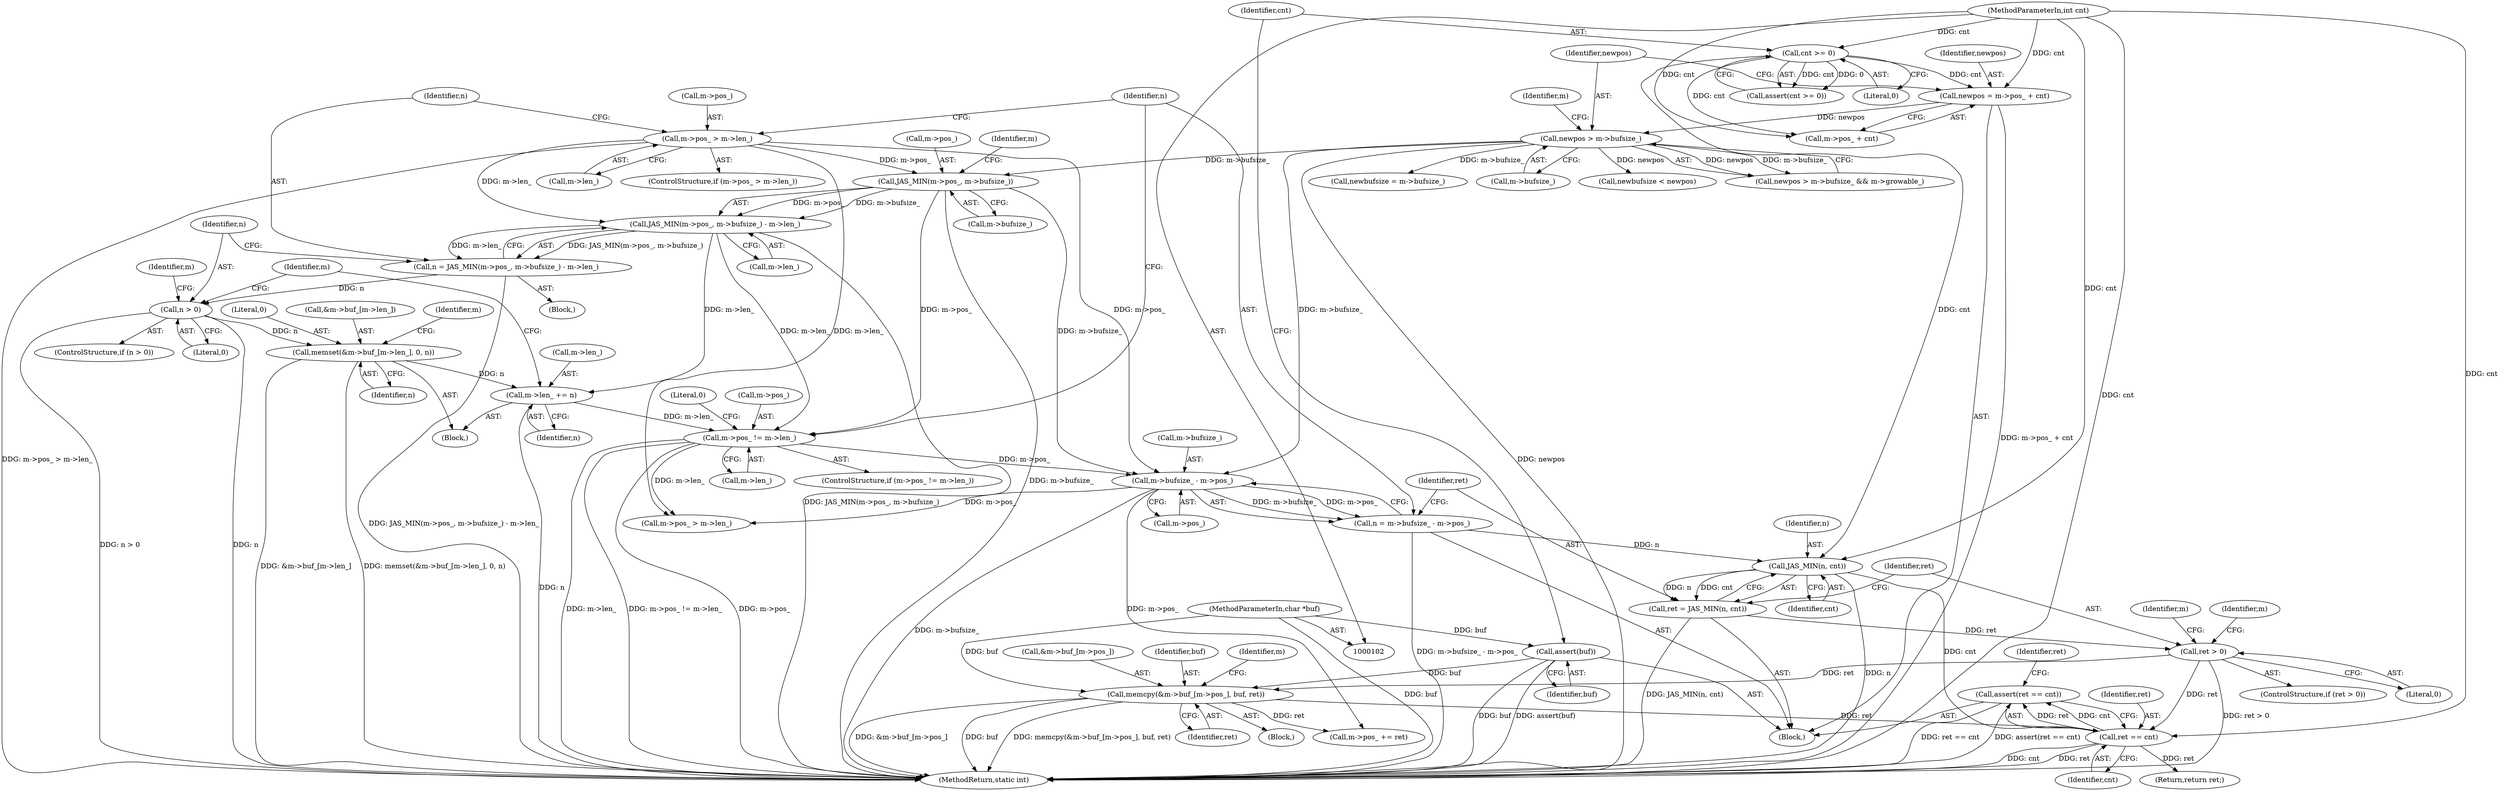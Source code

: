 digraph "0_jasper_634ce8e8a5accc0fa05dd2c20d42b4749d4b2735_7@API" {
"1000289" [label="(Call,assert(ret == cnt))"];
"1000290" [label="(Call,ret == cnt)"];
"1000253" [label="(Call,ret > 0)"];
"1000247" [label="(Call,ret = JAS_MIN(n, cnt))"];
"1000249" [label="(Call,JAS_MIN(n, cnt))"];
"1000238" [label="(Call,n = m->bufsize_ - m->pos_)"];
"1000240" [label="(Call,m->bufsize_ - m->pos_)"];
"1000196" [label="(Call,JAS_MIN(m->pos_, m->bufsize_))"];
"1000185" [label="(Call,m->pos_ > m->len_)"];
"1000141" [label="(Call,newpos > m->bufsize_)"];
"1000132" [label="(Call,newpos = m->pos_ + cnt)"];
"1000120" [label="(Call,cnt >= 0)"];
"1000105" [label="(MethodParameterIn,int cnt)"];
"1000228" [label="(Call,m->pos_ != m->len_)"];
"1000222" [label="(Call,m->len_ += n)"];
"1000211" [label="(Call,memset(&m->buf_[m->len_], 0, n))"];
"1000207" [label="(Call,n > 0)"];
"1000193" [label="(Call,n = JAS_MIN(m->pos_, m->bufsize_) - m->len_)"];
"1000195" [label="(Call,JAS_MIN(m->pos_, m->bufsize_) - m->len_)"];
"1000257" [label="(Call,memcpy(&m->buf_[m->pos_], buf, ret))"];
"1000117" [label="(Call,assert(buf))"];
"1000104" [label="(MethodParameterIn,char *buf)"];
"1000290" [label="(Call,ret == cnt)"];
"1000268" [label="(Call,m->pos_ += ret)"];
"1000270" [label="(Identifier,m)"];
"1000249" [label="(Call,JAS_MIN(n, cnt))"];
"1000105" [label="(MethodParameterIn,int cnt)"];
"1000256" [label="(Block,)"];
"1000203" [label="(Call,m->len_)"];
"1000192" [label="(Block,)"];
"1000241" [label="(Call,m->bufsize_)"];
"1000185" [label="(Call,m->pos_ > m->len_)"];
"1000140" [label="(Call,newpos > m->bufsize_ && m->growable_)"];
"1000142" [label="(Identifier,newpos)"];
"1000240" [label="(Call,m->bufsize_ - m->pos_)"];
"1000232" [label="(Call,m->len_)"];
"1000209" [label="(Literal,0)"];
"1000193" [label="(Call,n = JAS_MIN(m->pos_, m->bufsize_) - m->len_)"];
"1000186" [label="(Call,m->pos_)"];
"1000119" [label="(Call,assert(cnt >= 0))"];
"1000212" [label="(Call,&m->buf_[m->len_])"];
"1000189" [label="(Call,m->len_)"];
"1000224" [label="(Identifier,m)"];
"1000222" [label="(Call,m->len_ += n)"];
"1000257" [label="(Call,memcpy(&m->buf_[m->pos_], buf, ret))"];
"1000237" [label="(Literal,0)"];
"1000258" [label="(Call,&m->buf_[m->pos_])"];
"1000221" [label="(Identifier,n)"];
"1000150" [label="(Call,newbufsize = m->bufsize_)"];
"1000244" [label="(Call,m->pos_)"];
"1000122" [label="(Literal,0)"];
"1000206" [label="(ControlStructure,if (n > 0))"];
"1000295" [label="(MethodReturn,static int)"];
"1000247" [label="(Call,ret = JAS_MIN(n, cnt))"];
"1000197" [label="(Call,m->pos_)"];
"1000248" [label="(Identifier,ret)"];
"1000204" [label="(Identifier,m)"];
"1000250" [label="(Identifier,n)"];
"1000226" [label="(Identifier,n)"];
"1000143" [label="(Call,m->bufsize_)"];
"1000147" [label="(Identifier,m)"];
"1000261" [label="(Identifier,m)"];
"1000230" [label="(Identifier,m)"];
"1000134" [label="(Call,m->pos_ + cnt)"];
"1000294" [label="(Identifier,ret)"];
"1000293" [label="(Return,return ret;)"];
"1000253" [label="(Call,ret > 0)"];
"1000292" [label="(Identifier,cnt)"];
"1000184" [label="(ControlStructure,if (m->pos_ > m->len_))"];
"1000194" [label="(Identifier,n)"];
"1000132" [label="(Call,newpos = m->pos_ + cnt)"];
"1000252" [label="(ControlStructure,if (ret > 0))"];
"1000117" [label="(Call,assert(buf))"];
"1000255" [label="(Literal,0)"];
"1000289" [label="(Call,assert(ret == cnt))"];
"1000196" [label="(Call,JAS_MIN(m->pos_, m->bufsize_))"];
"1000195" [label="(Call,JAS_MIN(m->pos_, m->bufsize_) - m->len_)"];
"1000227" [label="(ControlStructure,if (m->pos_ != m->len_))"];
"1000229" [label="(Call,m->pos_)"];
"1000276" [label="(Identifier,m)"];
"1000223" [label="(Call,m->len_)"];
"1000220" [label="(Literal,0)"];
"1000208" [label="(Identifier,n)"];
"1000254" [label="(Identifier,ret)"];
"1000106" [label="(Block,)"];
"1000267" [label="(Identifier,ret)"];
"1000211" [label="(Call,memset(&m->buf_[m->len_], 0, n))"];
"1000274" [label="(Call,m->pos_ > m->len_)"];
"1000238" [label="(Call,n = m->bufsize_ - m->pos_)"];
"1000120" [label="(Call,cnt >= 0)"];
"1000291" [label="(Identifier,ret)"];
"1000251" [label="(Identifier,cnt)"];
"1000156" [label="(Call,newbufsize < newpos)"];
"1000239" [label="(Identifier,n)"];
"1000207" [label="(Call,n > 0)"];
"1000215" [label="(Identifier,m)"];
"1000141" [label="(Call,newpos > m->bufsize_)"];
"1000133" [label="(Identifier,newpos)"];
"1000104" [label="(MethodParameterIn,char *buf)"];
"1000118" [label="(Identifier,buf)"];
"1000121" [label="(Identifier,cnt)"];
"1000200" [label="(Call,m->bufsize_)"];
"1000210" [label="(Block,)"];
"1000266" [label="(Identifier,buf)"];
"1000228" [label="(Call,m->pos_ != m->len_)"];
"1000289" -> "1000106"  [label="AST: "];
"1000289" -> "1000290"  [label="CFG: "];
"1000290" -> "1000289"  [label="AST: "];
"1000294" -> "1000289"  [label="CFG: "];
"1000289" -> "1000295"  [label="DDG: ret == cnt"];
"1000289" -> "1000295"  [label="DDG: assert(ret == cnt)"];
"1000290" -> "1000289"  [label="DDG: ret"];
"1000290" -> "1000289"  [label="DDG: cnt"];
"1000290" -> "1000292"  [label="CFG: "];
"1000291" -> "1000290"  [label="AST: "];
"1000292" -> "1000290"  [label="AST: "];
"1000290" -> "1000295"  [label="DDG: ret"];
"1000290" -> "1000295"  [label="DDG: cnt"];
"1000253" -> "1000290"  [label="DDG: ret"];
"1000257" -> "1000290"  [label="DDG: ret"];
"1000249" -> "1000290"  [label="DDG: cnt"];
"1000105" -> "1000290"  [label="DDG: cnt"];
"1000290" -> "1000293"  [label="DDG: ret"];
"1000253" -> "1000252"  [label="AST: "];
"1000253" -> "1000255"  [label="CFG: "];
"1000254" -> "1000253"  [label="AST: "];
"1000255" -> "1000253"  [label="AST: "];
"1000261" -> "1000253"  [label="CFG: "];
"1000276" -> "1000253"  [label="CFG: "];
"1000253" -> "1000295"  [label="DDG: ret > 0"];
"1000247" -> "1000253"  [label="DDG: ret"];
"1000253" -> "1000257"  [label="DDG: ret"];
"1000247" -> "1000106"  [label="AST: "];
"1000247" -> "1000249"  [label="CFG: "];
"1000248" -> "1000247"  [label="AST: "];
"1000249" -> "1000247"  [label="AST: "];
"1000254" -> "1000247"  [label="CFG: "];
"1000247" -> "1000295"  [label="DDG: JAS_MIN(n, cnt)"];
"1000249" -> "1000247"  [label="DDG: n"];
"1000249" -> "1000247"  [label="DDG: cnt"];
"1000249" -> "1000251"  [label="CFG: "];
"1000250" -> "1000249"  [label="AST: "];
"1000251" -> "1000249"  [label="AST: "];
"1000249" -> "1000295"  [label="DDG: n"];
"1000238" -> "1000249"  [label="DDG: n"];
"1000105" -> "1000249"  [label="DDG: cnt"];
"1000120" -> "1000249"  [label="DDG: cnt"];
"1000238" -> "1000106"  [label="AST: "];
"1000238" -> "1000240"  [label="CFG: "];
"1000239" -> "1000238"  [label="AST: "];
"1000240" -> "1000238"  [label="AST: "];
"1000248" -> "1000238"  [label="CFG: "];
"1000238" -> "1000295"  [label="DDG: m->bufsize_ - m->pos_"];
"1000240" -> "1000238"  [label="DDG: m->bufsize_"];
"1000240" -> "1000238"  [label="DDG: m->pos_"];
"1000240" -> "1000244"  [label="CFG: "];
"1000241" -> "1000240"  [label="AST: "];
"1000244" -> "1000240"  [label="AST: "];
"1000240" -> "1000295"  [label="DDG: m->bufsize_"];
"1000196" -> "1000240"  [label="DDG: m->bufsize_"];
"1000141" -> "1000240"  [label="DDG: m->bufsize_"];
"1000185" -> "1000240"  [label="DDG: m->pos_"];
"1000228" -> "1000240"  [label="DDG: m->pos_"];
"1000240" -> "1000268"  [label="DDG: m->pos_"];
"1000240" -> "1000274"  [label="DDG: m->pos_"];
"1000196" -> "1000195"  [label="AST: "];
"1000196" -> "1000200"  [label="CFG: "];
"1000197" -> "1000196"  [label="AST: "];
"1000200" -> "1000196"  [label="AST: "];
"1000204" -> "1000196"  [label="CFG: "];
"1000196" -> "1000295"  [label="DDG: m->bufsize_"];
"1000196" -> "1000195"  [label="DDG: m->pos_"];
"1000196" -> "1000195"  [label="DDG: m->bufsize_"];
"1000185" -> "1000196"  [label="DDG: m->pos_"];
"1000141" -> "1000196"  [label="DDG: m->bufsize_"];
"1000196" -> "1000228"  [label="DDG: m->pos_"];
"1000185" -> "1000184"  [label="AST: "];
"1000185" -> "1000189"  [label="CFG: "];
"1000186" -> "1000185"  [label="AST: "];
"1000189" -> "1000185"  [label="AST: "];
"1000194" -> "1000185"  [label="CFG: "];
"1000239" -> "1000185"  [label="CFG: "];
"1000185" -> "1000295"  [label="DDG: m->pos_ > m->len_"];
"1000185" -> "1000195"  [label="DDG: m->len_"];
"1000185" -> "1000274"  [label="DDG: m->len_"];
"1000141" -> "1000140"  [label="AST: "];
"1000141" -> "1000143"  [label="CFG: "];
"1000142" -> "1000141"  [label="AST: "];
"1000143" -> "1000141"  [label="AST: "];
"1000147" -> "1000141"  [label="CFG: "];
"1000140" -> "1000141"  [label="CFG: "];
"1000141" -> "1000295"  [label="DDG: newpos"];
"1000141" -> "1000140"  [label="DDG: newpos"];
"1000141" -> "1000140"  [label="DDG: m->bufsize_"];
"1000132" -> "1000141"  [label="DDG: newpos"];
"1000141" -> "1000150"  [label="DDG: m->bufsize_"];
"1000141" -> "1000156"  [label="DDG: newpos"];
"1000132" -> "1000106"  [label="AST: "];
"1000132" -> "1000134"  [label="CFG: "];
"1000133" -> "1000132"  [label="AST: "];
"1000134" -> "1000132"  [label="AST: "];
"1000142" -> "1000132"  [label="CFG: "];
"1000132" -> "1000295"  [label="DDG: m->pos_ + cnt"];
"1000120" -> "1000132"  [label="DDG: cnt"];
"1000105" -> "1000132"  [label="DDG: cnt"];
"1000120" -> "1000119"  [label="AST: "];
"1000120" -> "1000122"  [label="CFG: "];
"1000121" -> "1000120"  [label="AST: "];
"1000122" -> "1000120"  [label="AST: "];
"1000119" -> "1000120"  [label="CFG: "];
"1000120" -> "1000119"  [label="DDG: cnt"];
"1000120" -> "1000119"  [label="DDG: 0"];
"1000105" -> "1000120"  [label="DDG: cnt"];
"1000120" -> "1000134"  [label="DDG: cnt"];
"1000105" -> "1000102"  [label="AST: "];
"1000105" -> "1000295"  [label="DDG: cnt"];
"1000105" -> "1000134"  [label="DDG: cnt"];
"1000228" -> "1000227"  [label="AST: "];
"1000228" -> "1000232"  [label="CFG: "];
"1000229" -> "1000228"  [label="AST: "];
"1000232" -> "1000228"  [label="AST: "];
"1000237" -> "1000228"  [label="CFG: "];
"1000239" -> "1000228"  [label="CFG: "];
"1000228" -> "1000295"  [label="DDG: m->len_"];
"1000228" -> "1000295"  [label="DDG: m->pos_ != m->len_"];
"1000228" -> "1000295"  [label="DDG: m->pos_"];
"1000222" -> "1000228"  [label="DDG: m->len_"];
"1000195" -> "1000228"  [label="DDG: m->len_"];
"1000228" -> "1000274"  [label="DDG: m->len_"];
"1000222" -> "1000210"  [label="AST: "];
"1000222" -> "1000226"  [label="CFG: "];
"1000223" -> "1000222"  [label="AST: "];
"1000226" -> "1000222"  [label="AST: "];
"1000230" -> "1000222"  [label="CFG: "];
"1000222" -> "1000295"  [label="DDG: n"];
"1000211" -> "1000222"  [label="DDG: n"];
"1000195" -> "1000222"  [label="DDG: m->len_"];
"1000211" -> "1000210"  [label="AST: "];
"1000211" -> "1000221"  [label="CFG: "];
"1000212" -> "1000211"  [label="AST: "];
"1000220" -> "1000211"  [label="AST: "];
"1000221" -> "1000211"  [label="AST: "];
"1000224" -> "1000211"  [label="CFG: "];
"1000211" -> "1000295"  [label="DDG: &m->buf_[m->len_]"];
"1000211" -> "1000295"  [label="DDG: memset(&m->buf_[m->len_], 0, n)"];
"1000207" -> "1000211"  [label="DDG: n"];
"1000207" -> "1000206"  [label="AST: "];
"1000207" -> "1000209"  [label="CFG: "];
"1000208" -> "1000207"  [label="AST: "];
"1000209" -> "1000207"  [label="AST: "];
"1000215" -> "1000207"  [label="CFG: "];
"1000230" -> "1000207"  [label="CFG: "];
"1000207" -> "1000295"  [label="DDG: n"];
"1000207" -> "1000295"  [label="DDG: n > 0"];
"1000193" -> "1000207"  [label="DDG: n"];
"1000193" -> "1000192"  [label="AST: "];
"1000193" -> "1000195"  [label="CFG: "];
"1000194" -> "1000193"  [label="AST: "];
"1000195" -> "1000193"  [label="AST: "];
"1000208" -> "1000193"  [label="CFG: "];
"1000193" -> "1000295"  [label="DDG: JAS_MIN(m->pos_, m->bufsize_) - m->len_"];
"1000195" -> "1000193"  [label="DDG: JAS_MIN(m->pos_, m->bufsize_)"];
"1000195" -> "1000193"  [label="DDG: m->len_"];
"1000195" -> "1000203"  [label="CFG: "];
"1000203" -> "1000195"  [label="AST: "];
"1000195" -> "1000295"  [label="DDG: JAS_MIN(m->pos_, m->bufsize_)"];
"1000257" -> "1000256"  [label="AST: "];
"1000257" -> "1000267"  [label="CFG: "];
"1000258" -> "1000257"  [label="AST: "];
"1000266" -> "1000257"  [label="AST: "];
"1000267" -> "1000257"  [label="AST: "];
"1000270" -> "1000257"  [label="CFG: "];
"1000257" -> "1000295"  [label="DDG: &m->buf_[m->pos_]"];
"1000257" -> "1000295"  [label="DDG: buf"];
"1000257" -> "1000295"  [label="DDG: memcpy(&m->buf_[m->pos_], buf, ret)"];
"1000117" -> "1000257"  [label="DDG: buf"];
"1000104" -> "1000257"  [label="DDG: buf"];
"1000257" -> "1000268"  [label="DDG: ret"];
"1000117" -> "1000106"  [label="AST: "];
"1000117" -> "1000118"  [label="CFG: "];
"1000118" -> "1000117"  [label="AST: "];
"1000121" -> "1000117"  [label="CFG: "];
"1000117" -> "1000295"  [label="DDG: assert(buf)"];
"1000117" -> "1000295"  [label="DDG: buf"];
"1000104" -> "1000117"  [label="DDG: buf"];
"1000104" -> "1000102"  [label="AST: "];
"1000104" -> "1000295"  [label="DDG: buf"];
}
